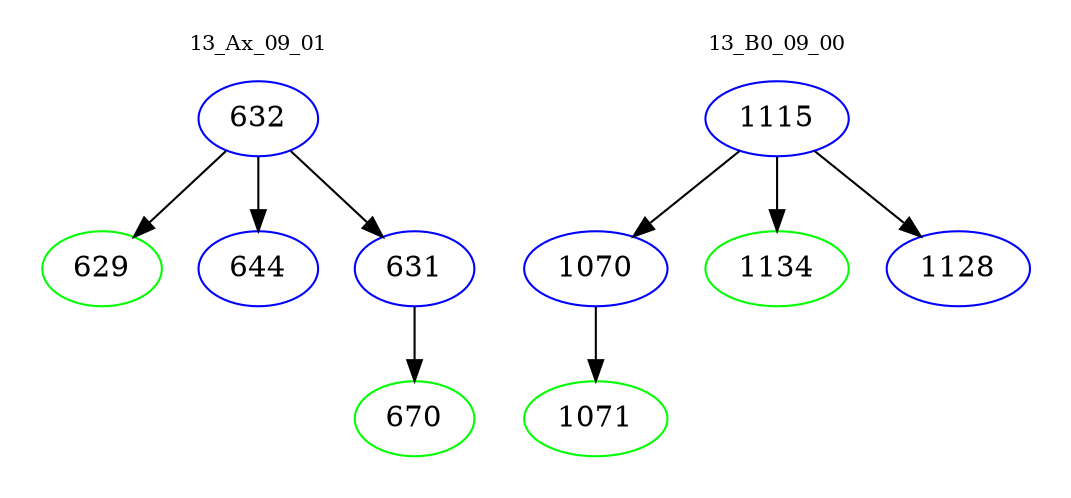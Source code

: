 digraph{
subgraph cluster_0 {
color = white
label = "13_Ax_09_01";
fontsize=10;
T0_632 [label="632", color="blue"]
T0_632 -> T0_629 [color="black"]
T0_629 [label="629", color="green"]
T0_632 -> T0_644 [color="black"]
T0_644 [label="644", color="blue"]
T0_632 -> T0_631 [color="black"]
T0_631 [label="631", color="blue"]
T0_631 -> T0_670 [color="black"]
T0_670 [label="670", color="green"]
}
subgraph cluster_1 {
color = white
label = "13_B0_09_00";
fontsize=10;
T1_1115 [label="1115", color="blue"]
T1_1115 -> T1_1070 [color="black"]
T1_1070 [label="1070", color="blue"]
T1_1070 -> T1_1071 [color="black"]
T1_1071 [label="1071", color="green"]
T1_1115 -> T1_1134 [color="black"]
T1_1134 [label="1134", color="green"]
T1_1115 -> T1_1128 [color="black"]
T1_1128 [label="1128", color="blue"]
}
}
